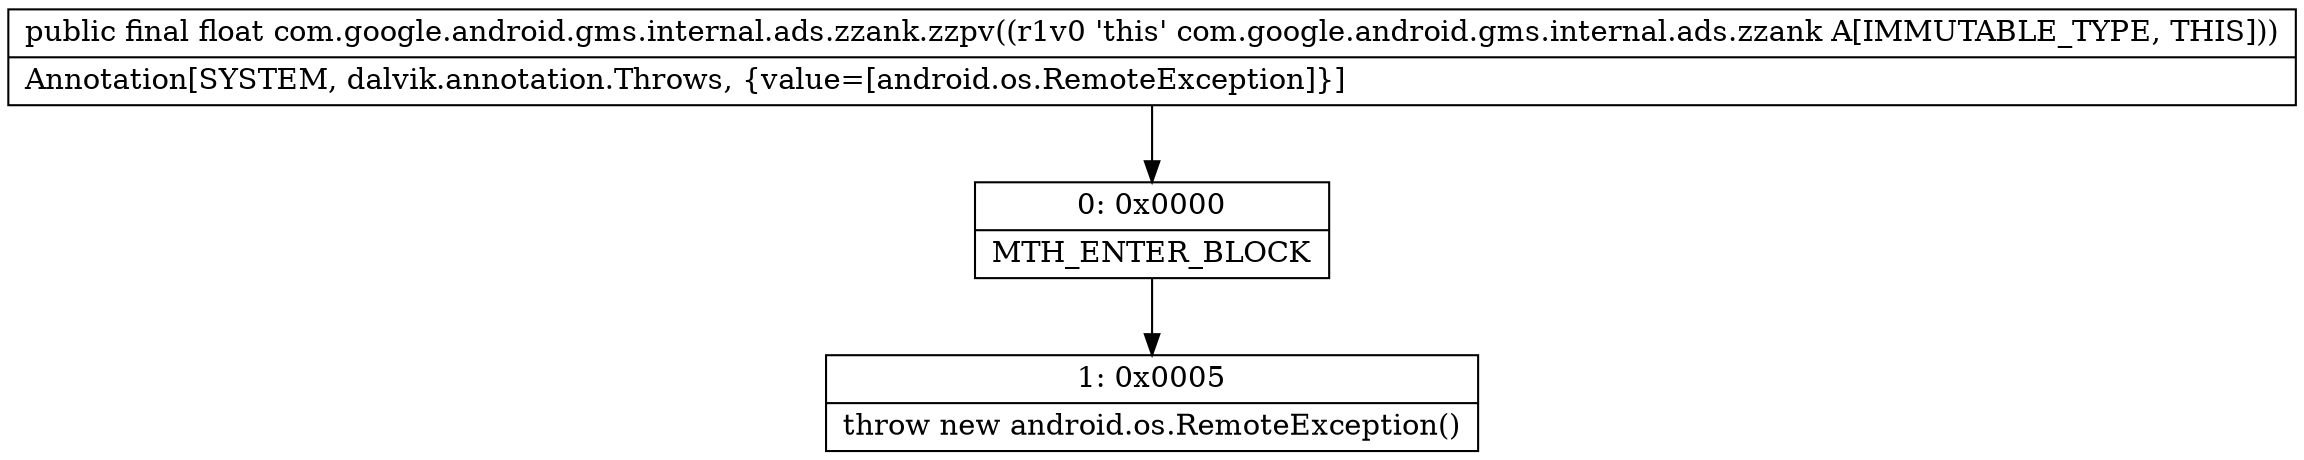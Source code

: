 digraph "CFG forcom.google.android.gms.internal.ads.zzank.zzpv()F" {
Node_0 [shape=record,label="{0\:\ 0x0000|MTH_ENTER_BLOCK\l}"];
Node_1 [shape=record,label="{1\:\ 0x0005|throw new android.os.RemoteException()\l}"];
MethodNode[shape=record,label="{public final float com.google.android.gms.internal.ads.zzank.zzpv((r1v0 'this' com.google.android.gms.internal.ads.zzank A[IMMUTABLE_TYPE, THIS]))  | Annotation[SYSTEM, dalvik.annotation.Throws, \{value=[android.os.RemoteException]\}]\l}"];
MethodNode -> Node_0;
Node_0 -> Node_1;
}

